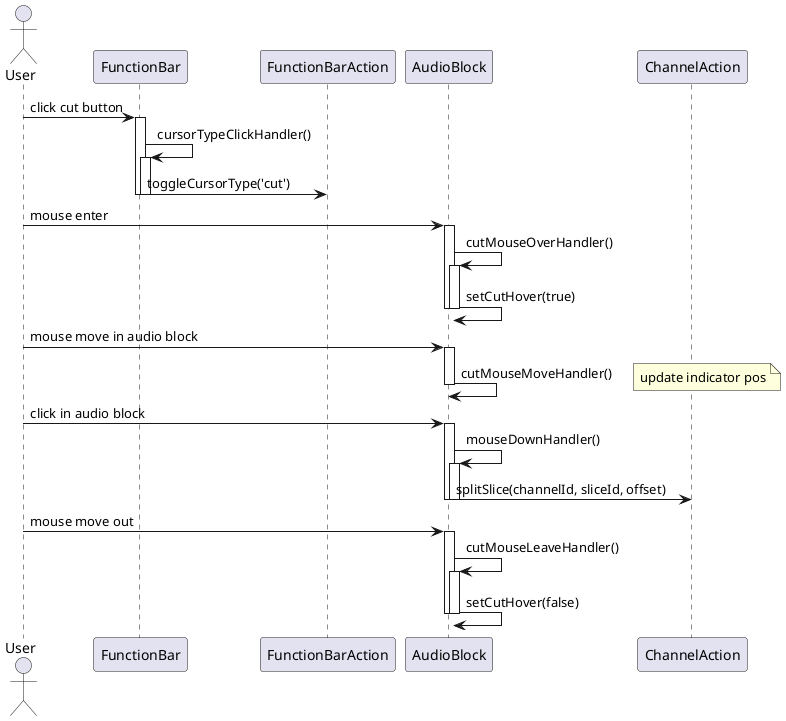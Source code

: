@startuml
actor User

User -> FunctionBar: click cut button
activate FunctionBar
FunctionBar -> FunctionBar: cursorTypeClickHandler()
activate FunctionBar
FunctionBar -> FunctionBarAction: toggleCursorType('cut')
deactivate FunctionBar
deactivate FunctionBar

User -> AudioBlock: mouse enter
activate AudioBlock
AudioBlock -> AudioBlock: cutMouseOverHandler()
activate AudioBlock
AudioBlock -> AudioBlock: setCutHover(true)
deactivate AudioBlock
deactivate AudioBlock

User -> AudioBlock: mouse move in audio block
activate AudioBlock
AudioBlock -> AudioBlock: cutMouseMoveHandler()
note right: update indicator pos
deactivate AudioBlock

User -> AudioBlock: click in audio block
activate AudioBlock
AudioBlock -> AudioBlock: mouseDownHandler()
activate AudioBlock
AudioBlock -> ChannelAction: splitSlice(channelId, sliceId, offset)
deactivate AudioBlock
deactivate AudioBlock

User -> AudioBlock: mouse move out
activate AudioBlock
AudioBlock -> AudioBlock: cutMouseLeaveHandler()
activate AudioBlock
AudioBlock -> AudioBlock: setCutHover(false)
deactivate AudioBlock
deactivate AudioBlock


@enduml
